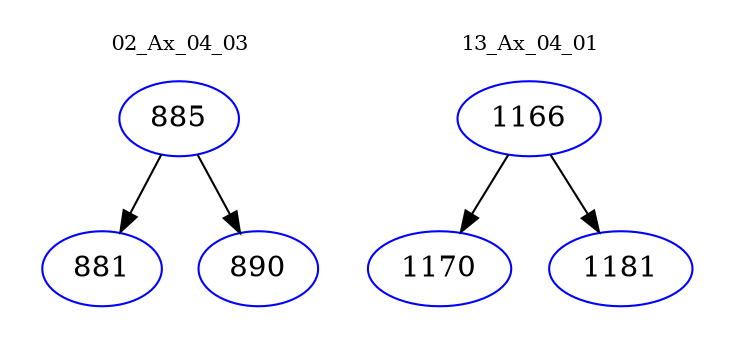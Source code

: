 digraph{
subgraph cluster_0 {
color = white
label = "02_Ax_04_03";
fontsize=10;
T0_885 [label="885", color="blue"]
T0_885 -> T0_881 [color="black"]
T0_881 [label="881", color="blue"]
T0_885 -> T0_890 [color="black"]
T0_890 [label="890", color="blue"]
}
subgraph cluster_1 {
color = white
label = "13_Ax_04_01";
fontsize=10;
T1_1166 [label="1166", color="blue"]
T1_1166 -> T1_1170 [color="black"]
T1_1170 [label="1170", color="blue"]
T1_1166 -> T1_1181 [color="black"]
T1_1181 [label="1181", color="blue"]
}
}
